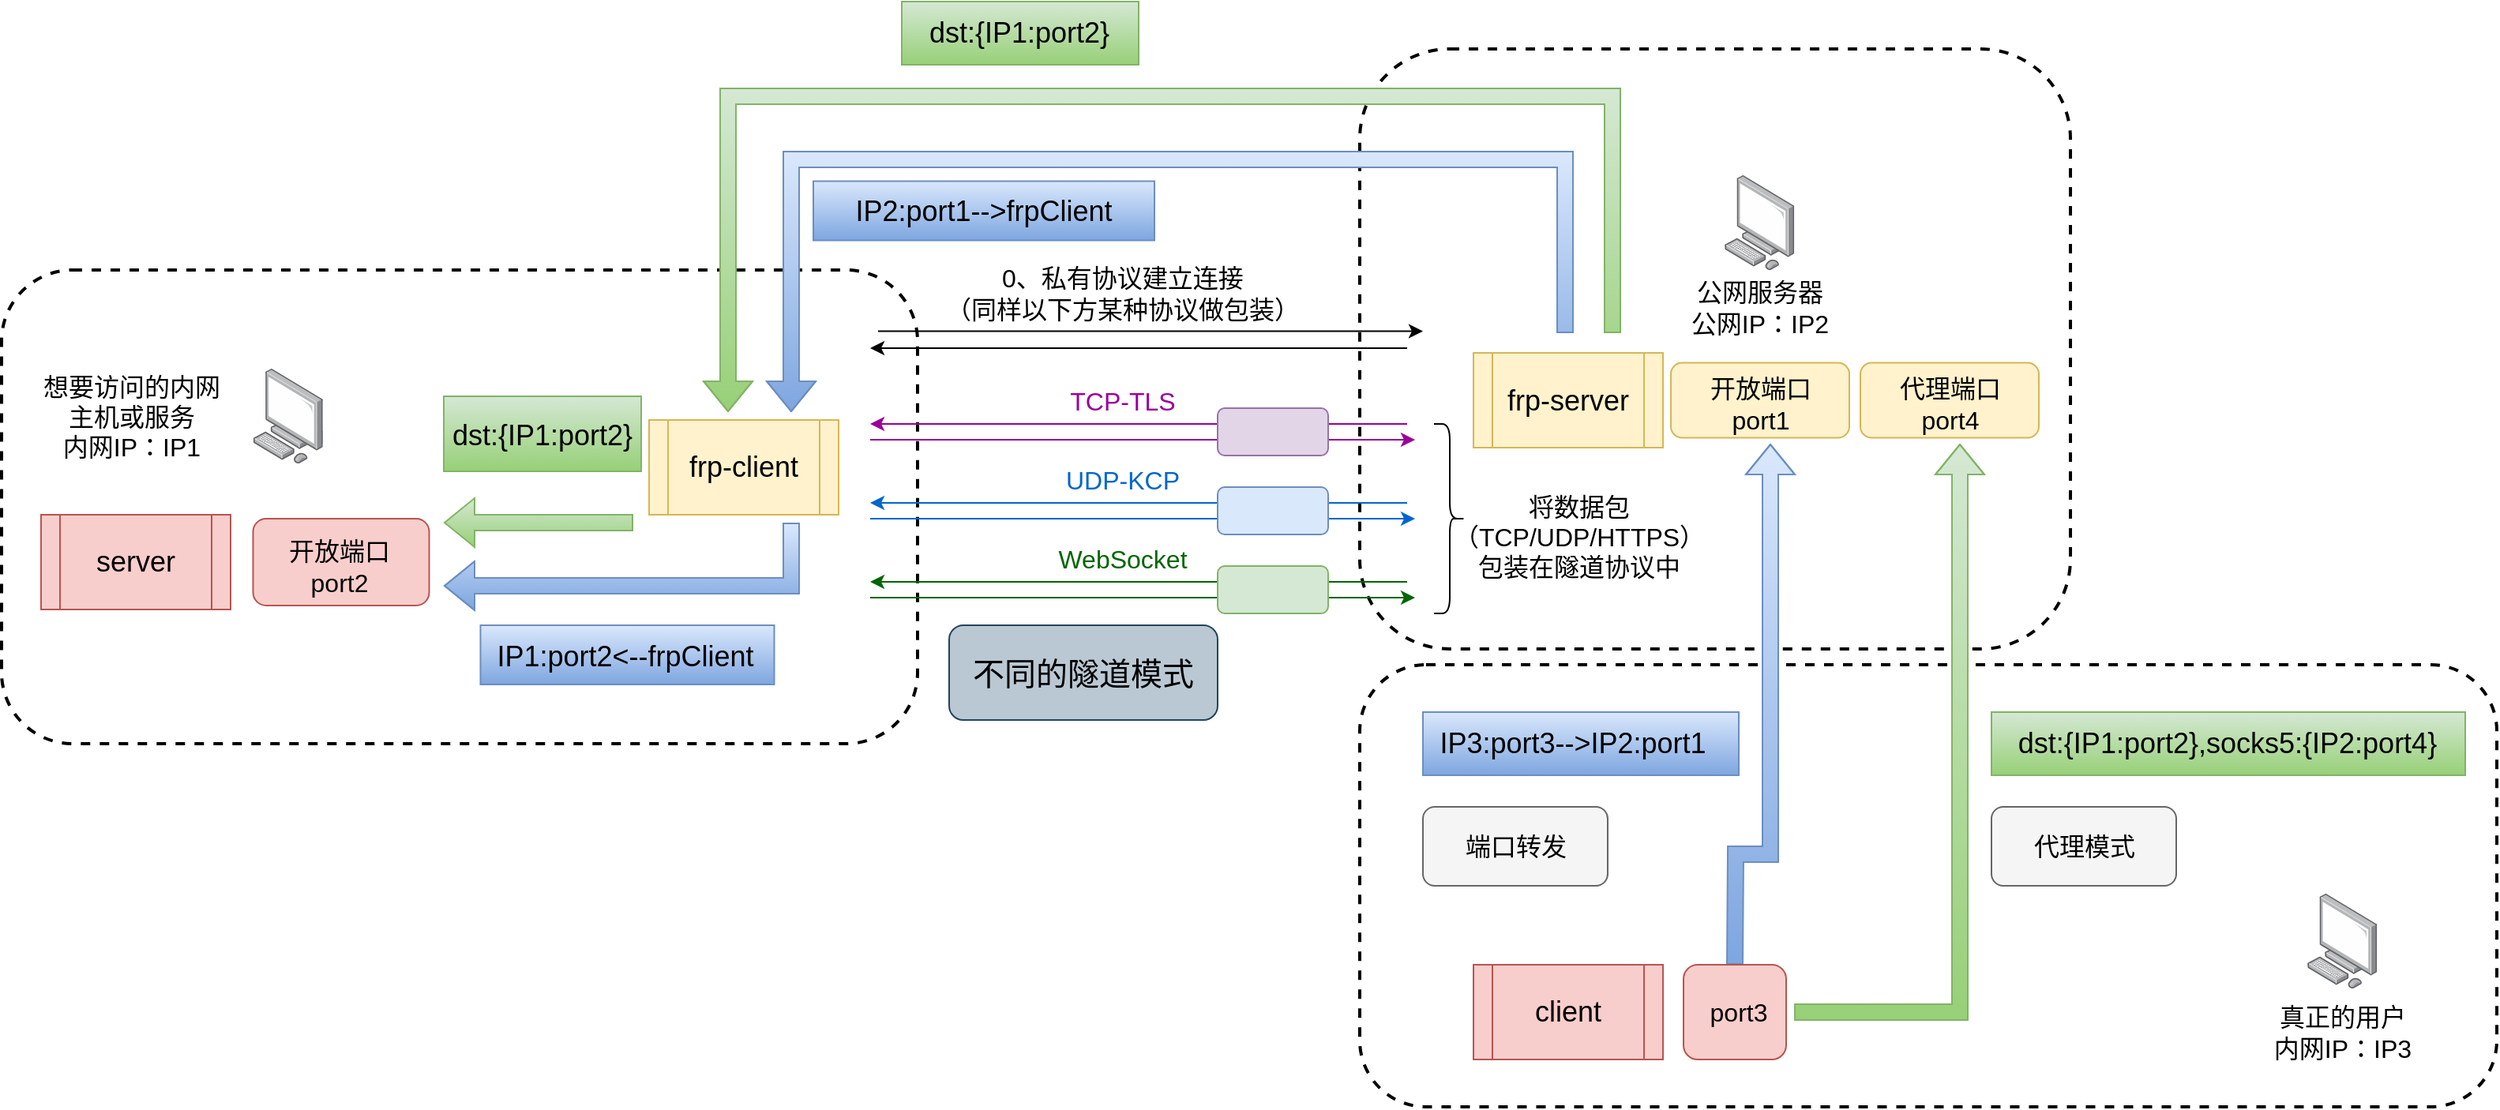<mxfile version="21.2.8" type="device">
  <diagram name="第 1 页" id="-6tzO9thv0duzDfdr6pI">
    <mxGraphModel dx="2375" dy="894" grid="1" gridSize="10" guides="1" tooltips="1" connect="1" arrows="1" fold="1" page="1" pageScale="1" pageWidth="827" pageHeight="1169" math="0" shadow="0">
      <root>
        <mxCell id="0" />
        <mxCell id="1" parent="0" />
        <mxCell id="mPhKjkjH0wH_GJncIGl8-31" value="" style="rounded=1;whiteSpace=wrap;html=1;dashed=1;strokeWidth=2;" vertex="1" parent="1">
          <mxGeometry x="760" y="160" width="450" height="380" as="geometry" />
        </mxCell>
        <mxCell id="mPhKjkjH0wH_GJncIGl8-34" value="" style="rounded=1;whiteSpace=wrap;html=1;dashed=1;strokeWidth=2;" vertex="1" parent="1">
          <mxGeometry x="-100" y="300" width="580" height="300" as="geometry" />
        </mxCell>
        <mxCell id="xLH1ZgLUJUFJC4OoAu4b-2" value="" style="rounded=1;whiteSpace=wrap;html=1;dashed=1;strokeWidth=2;" parent="1" vertex="1">
          <mxGeometry x="760" y="550" width="720" height="280" as="geometry" />
        </mxCell>
        <mxCell id="mPhKjkjH0wH_GJncIGl8-54" value="" style="rounded=1;whiteSpace=wrap;html=1;fillColor=#f5f5f5;fontColor=#333333;strokeColor=#666666;" vertex="1" parent="1">
          <mxGeometry x="800" y="640" width="117" height="50" as="geometry" />
        </mxCell>
        <mxCell id="mPhKjkjH0wH_GJncIGl8-52" value="" style="rounded=1;whiteSpace=wrap;html=1;fillColor=#bac8d3;strokeColor=#23445d;" vertex="1" parent="1">
          <mxGeometry x="500" y="525" width="170" height="60" as="geometry" />
        </mxCell>
        <mxCell id="mPhKjkjH0wH_GJncIGl8-49" value="" style="rounded=0;whiteSpace=wrap;html=1;fillColor=#dae8fc;strokeColor=#6c8ebf;gradientColor=#7ea6e0;" vertex="1" parent="1">
          <mxGeometry x="800" y="580" width="200" height="40" as="geometry" />
        </mxCell>
        <mxCell id="mPhKjkjH0wH_GJncIGl8-46" value="" style="rounded=1;whiteSpace=wrap;html=1;fillColor=#f8cecc;strokeColor=#b85450;" vertex="1" parent="1">
          <mxGeometry x="59.25" y="457.5" width="111.5" height="55" as="geometry" />
        </mxCell>
        <mxCell id="mPhKjkjH0wH_GJncIGl8-27" value="" style="rounded=1;whiteSpace=wrap;html=1;fillColor=#fff2cc;strokeColor=#d6b656;" vertex="1" parent="1">
          <mxGeometry x="957" y="358.75" width="113" height="47.5" as="geometry" />
        </mxCell>
        <mxCell id="xLH1ZgLUJUFJC4OoAu4b-4" value="&lt;font style=&quot;font-size: 16px;&quot;&gt;想要访问的内网主机或服务&lt;br&gt;内网IP：IP1&lt;br&gt;&lt;/font&gt;" style="text;strokeColor=none;align=center;fillColor=none;html=1;verticalAlign=middle;whiteSpace=wrap;rounded=0;" parent="1" vertex="1">
          <mxGeometry x="-75" y="370" width="115" height="45" as="geometry" />
        </mxCell>
        <mxCell id="xLH1ZgLUJUFJC4OoAu4b-13" value="" style="image;points=[];aspect=fixed;html=1;align=center;shadow=0;dashed=0;image=img/lib/allied_telesis/computer_and_terminals/Personal_Computer.svg;" parent="1" vertex="1">
          <mxGeometry x="59.25" y="362.5" width="44.27" height="60" as="geometry" />
        </mxCell>
        <mxCell id="mPhKjkjH0wH_GJncIGl8-1" value="&lt;font style=&quot;font-size: 20px;&quot;&gt;不同的隧道模式&lt;/font&gt;" style="text;strokeColor=none;align=center;fillColor=none;html=1;verticalAlign=middle;whiteSpace=wrap;rounded=0;" vertex="1" parent="1">
          <mxGeometry x="510" y="540" width="150" height="30" as="geometry" />
        </mxCell>
        <mxCell id="mPhKjkjH0wH_GJncIGl8-3" value="" style="shape=process;whiteSpace=wrap;html=1;backgroundOutline=1;fillColor=#fff2cc;strokeColor=#d6b656;" vertex="1" parent="1">
          <mxGeometry x="310" y="395" width="120" height="60" as="geometry" />
        </mxCell>
        <mxCell id="mPhKjkjH0wH_GJncIGl8-4" value="&lt;font style=&quot;font-size: 18px;&quot;&gt;frp-client&lt;/font&gt;" style="text;strokeColor=none;align=center;fillColor=none;html=1;verticalAlign=middle;whiteSpace=wrap;rounded=0;" vertex="1" parent="1">
          <mxGeometry x="305" y="410" width="130" height="30" as="geometry" />
        </mxCell>
        <mxCell id="mPhKjkjH0wH_GJncIGl8-6" value="" style="shape=process;whiteSpace=wrap;html=1;backgroundOutline=1;fillColor=#fff2cc;strokeColor=#d6b656;" vertex="1" parent="1">
          <mxGeometry x="832" y="352.5" width="120" height="60" as="geometry" />
        </mxCell>
        <mxCell id="mPhKjkjH0wH_GJncIGl8-7" value="&lt;font style=&quot;font-size: 18px;&quot;&gt;frp-server&lt;/font&gt;" style="text;strokeColor=none;align=center;fillColor=none;html=1;verticalAlign=middle;whiteSpace=wrap;rounded=0;" vertex="1" parent="1">
          <mxGeometry x="827" y="367.5" width="130" height="30" as="geometry" />
        </mxCell>
        <mxCell id="mPhKjkjH0wH_GJncIGl8-8" value="" style="endArrow=classic;html=1;rounded=0;" edge="1" parent="1">
          <mxGeometry width="50" height="50" relative="1" as="geometry">
            <mxPoint x="455" y="338.75" as="sourcePoint" />
            <mxPoint x="800" y="338.75" as="targetPoint" />
          </mxGeometry>
        </mxCell>
        <mxCell id="mPhKjkjH0wH_GJncIGl8-9" value="&lt;font style=&quot;font-size: 16px;&quot;&gt;0、私有协议建立连接&lt;br&gt;（同样以下方某种协议做包装）&lt;/font&gt;" style="text;strokeColor=none;align=center;fillColor=none;html=1;verticalAlign=middle;whiteSpace=wrap;rounded=0;" vertex="1" parent="1">
          <mxGeometry x="490" y="300" width="240" height="30" as="geometry" />
        </mxCell>
        <mxCell id="mPhKjkjH0wH_GJncIGl8-10" value="" style="endArrow=classic;html=1;rounded=0;" edge="1" parent="1">
          <mxGeometry width="50" height="50" relative="1" as="geometry">
            <mxPoint x="790" y="349.5" as="sourcePoint" />
            <mxPoint x="450" y="349.5" as="targetPoint" />
          </mxGeometry>
        </mxCell>
        <mxCell id="mPhKjkjH0wH_GJncIGl8-11" value="" style="endArrow=classic;html=1;rounded=0;strokeColor=#990099;" edge="1" parent="1">
          <mxGeometry width="50" height="50" relative="1" as="geometry">
            <mxPoint x="790" y="397.5" as="sourcePoint" />
            <mxPoint x="450" y="397.5" as="targetPoint" />
          </mxGeometry>
        </mxCell>
        <mxCell id="mPhKjkjH0wH_GJncIGl8-12" value="" style="endArrow=classic;html=1;rounded=0;strokeColor=#990099;" edge="1" parent="1">
          <mxGeometry width="50" height="50" relative="1" as="geometry">
            <mxPoint x="450" y="407.5" as="sourcePoint" />
            <mxPoint x="795" y="407.5" as="targetPoint" />
          </mxGeometry>
        </mxCell>
        <mxCell id="mPhKjkjH0wH_GJncIGl8-13" value="" style="endArrow=classic;html=1;rounded=0;strokeColor=#0066CC;" edge="1" parent="1">
          <mxGeometry width="50" height="50" relative="1" as="geometry">
            <mxPoint x="790" y="447.5" as="sourcePoint" />
            <mxPoint x="450" y="447.5" as="targetPoint" />
          </mxGeometry>
        </mxCell>
        <mxCell id="mPhKjkjH0wH_GJncIGl8-14" value="" style="endArrow=classic;html=1;rounded=0;strokeColor=#0066CC;" edge="1" parent="1">
          <mxGeometry width="50" height="50" relative="1" as="geometry">
            <mxPoint x="450" y="457.5" as="sourcePoint" />
            <mxPoint x="795" y="457.5" as="targetPoint" />
          </mxGeometry>
        </mxCell>
        <mxCell id="mPhKjkjH0wH_GJncIGl8-15" value="" style="endArrow=classic;html=1;rounded=0;strokeColor=#006600;" edge="1" parent="1">
          <mxGeometry width="50" height="50" relative="1" as="geometry">
            <mxPoint x="790" y="497.5" as="sourcePoint" />
            <mxPoint x="450" y="497.5" as="targetPoint" />
          </mxGeometry>
        </mxCell>
        <mxCell id="mPhKjkjH0wH_GJncIGl8-16" value="" style="endArrow=classic;html=1;rounded=0;strokeColor=#006600;" edge="1" parent="1">
          <mxGeometry width="50" height="50" relative="1" as="geometry">
            <mxPoint x="450" y="507.5" as="sourcePoint" />
            <mxPoint x="795" y="507.5" as="targetPoint" />
          </mxGeometry>
        </mxCell>
        <mxCell id="mPhKjkjH0wH_GJncIGl8-17" value="" style="shape=curlyBracket;whiteSpace=wrap;html=1;rounded=1;flipH=1;labelPosition=right;verticalLabelPosition=middle;align=left;verticalAlign=middle;" vertex="1" parent="1">
          <mxGeometry x="807" y="397.5" width="20" height="120" as="geometry" />
        </mxCell>
        <mxCell id="mPhKjkjH0wH_GJncIGl8-18" value="&lt;font style=&quot;font-size: 16px;&quot;&gt;将数据包（TCP/UDP/HTTPS）包装在隧道协议中&lt;/font&gt;" style="text;strokeColor=none;align=center;fillColor=none;html=1;verticalAlign=middle;whiteSpace=wrap;rounded=0;" vertex="1" parent="1">
          <mxGeometry x="820" y="412.5" width="158" height="112.5" as="geometry" />
        </mxCell>
        <mxCell id="mPhKjkjH0wH_GJncIGl8-19" value="&lt;font color=&quot;#990099&quot; style=&quot;font-size: 16px;&quot;&gt;TCP-TLS&lt;/font&gt;" style="text;strokeColor=none;align=center;fillColor=none;html=1;verticalAlign=middle;whiteSpace=wrap;rounded=0;" vertex="1" parent="1">
          <mxGeometry x="490" y="367.5" width="240" height="30" as="geometry" />
        </mxCell>
        <mxCell id="mPhKjkjH0wH_GJncIGl8-20" value="&lt;font color=&quot;#0066cc&quot; style=&quot;font-size: 16px;&quot;&gt;UDP-KCP&lt;/font&gt;" style="text;strokeColor=none;align=center;fillColor=none;html=1;verticalAlign=middle;whiteSpace=wrap;rounded=0;" vertex="1" parent="1">
          <mxGeometry x="490" y="417.5" width="240" height="30" as="geometry" />
        </mxCell>
        <mxCell id="mPhKjkjH0wH_GJncIGl8-21" value="&lt;font color=&quot;#006600&quot; style=&quot;font-size: 16px;&quot;&gt;WebSocket&lt;/font&gt;" style="text;strokeColor=none;align=center;fillColor=none;html=1;verticalAlign=middle;whiteSpace=wrap;rounded=0;" vertex="1" parent="1">
          <mxGeometry x="490" y="467.5" width="240" height="30" as="geometry" />
        </mxCell>
        <mxCell id="mPhKjkjH0wH_GJncIGl8-22" value="" style="shape=process;whiteSpace=wrap;html=1;backgroundOutline=1;fillColor=#f8cecc;strokeColor=#b85450;" vertex="1" parent="1">
          <mxGeometry x="-75" y="455" width="120" height="60" as="geometry" />
        </mxCell>
        <mxCell id="mPhKjkjH0wH_GJncIGl8-23" value="" style="shape=process;whiteSpace=wrap;html=1;backgroundOutline=1;fillColor=#f8cecc;strokeColor=#b85450;" vertex="1" parent="1">
          <mxGeometry x="832" y="740" width="120" height="60" as="geometry" />
        </mxCell>
        <mxCell id="mPhKjkjH0wH_GJncIGl8-24" value="&lt;font style=&quot;font-size: 18px;&quot;&gt;client&lt;/font&gt;" style="text;strokeColor=none;align=center;fillColor=none;html=1;verticalAlign=middle;whiteSpace=wrap;rounded=0;" vertex="1" parent="1">
          <mxGeometry x="827" y="755" width="130" height="30" as="geometry" />
        </mxCell>
        <mxCell id="mPhKjkjH0wH_GJncIGl8-25" value="&lt;font style=&quot;font-size: 18px;&quot;&gt;server&lt;/font&gt;" style="text;strokeColor=none;align=center;fillColor=none;html=1;verticalAlign=middle;whiteSpace=wrap;rounded=0;" vertex="1" parent="1">
          <mxGeometry x="-80" y="470" width="130" height="30" as="geometry" />
        </mxCell>
        <mxCell id="mPhKjkjH0wH_GJncIGl8-26" value="&lt;font style=&quot;font-size: 16px;&quot;&gt;开放端口port1&lt;/font&gt;" style="text;align=center;html=1;verticalAlign=middle;whiteSpace=wrap;rounded=0;" vertex="1" parent="1">
          <mxGeometry x="964.5" y="370" width="98" height="30" as="geometry" />
        </mxCell>
        <mxCell id="mPhKjkjH0wH_GJncIGl8-29" value="" style="shape=flexArrow;endArrow=classic;html=1;rounded=0;fillColor=#dae8fc;strokeColor=#6c8ebf;gradientColor=#7ea6e0;exitX=0.5;exitY=0;exitDx=0;exitDy=0;" edge="1" parent="1" source="mPhKjkjH0wH_GJncIGl8-50">
          <mxGeometry width="50" height="50" relative="1" as="geometry">
            <mxPoint x="1020" y="770" as="sourcePoint" />
            <mxPoint x="1020" y="410" as="targetPoint" />
            <Array as="points">
              <mxPoint x="998" y="670" />
              <mxPoint x="1020" y="670" />
            </Array>
          </mxGeometry>
        </mxCell>
        <mxCell id="mPhKjkjH0wH_GJncIGl8-30" value="" style="shape=flexArrow;endArrow=classic;html=1;rounded=0;fillColor=#dae8fc;gradientColor=#7ea6e0;strokeColor=#6c8ebf;" edge="1" parent="1">
          <mxGeometry width="50" height="50" relative="1" as="geometry">
            <mxPoint x="400" y="460" as="sourcePoint" />
            <mxPoint x="180" y="500" as="targetPoint" />
            <Array as="points">
              <mxPoint x="400" y="500" />
            </Array>
          </mxGeometry>
        </mxCell>
        <mxCell id="mPhKjkjH0wH_GJncIGl8-32" value="&lt;font style=&quot;font-size: 16px;&quot;&gt;公网服务器&lt;br&gt;公网IP：IP2&lt;br&gt;&lt;/font&gt;" style="text;strokeColor=none;align=center;fillColor=none;html=1;verticalAlign=middle;whiteSpace=wrap;rounded=0;" vertex="1" parent="1">
          <mxGeometry x="966" y="308.75" width="95" height="30" as="geometry" />
        </mxCell>
        <mxCell id="mPhKjkjH0wH_GJncIGl8-33" value="" style="image;points=[];aspect=fixed;html=1;align=center;shadow=0;dashed=0;image=img/lib/allied_telesis/computer_and_terminals/Personal_Computer.svg;" vertex="1" parent="1">
          <mxGeometry x="991" y="240" width="44.27" height="60" as="geometry" />
        </mxCell>
        <mxCell id="mPhKjkjH0wH_GJncIGl8-35" value="&lt;font style=&quot;font-size: 16px;&quot;&gt;真正的用户&lt;br&gt;内网IP：IP3&lt;br&gt;&lt;/font&gt;" style="text;strokeColor=none;align=center;fillColor=none;html=1;verticalAlign=middle;whiteSpace=wrap;rounded=0;" vertex="1" parent="1">
          <mxGeometry x="1324.64" y="760" width="115" height="45" as="geometry" />
        </mxCell>
        <mxCell id="mPhKjkjH0wH_GJncIGl8-36" value="" style="image;points=[];aspect=fixed;html=1;align=center;shadow=0;dashed=0;image=img/lib/allied_telesis/computer_and_terminals/Personal_Computer.svg;" vertex="1" parent="1">
          <mxGeometry x="1360" y="695" width="44.27" height="60" as="geometry" />
        </mxCell>
        <mxCell id="mPhKjkjH0wH_GJncIGl8-37" value="" style="rounded=1;whiteSpace=wrap;html=1;fillColor=#e1d5e7;strokeColor=#9673a6;" vertex="1" parent="1">
          <mxGeometry x="670" y="387.5" width="70" height="30" as="geometry" />
        </mxCell>
        <mxCell id="mPhKjkjH0wH_GJncIGl8-39" value="" style="rounded=1;whiteSpace=wrap;html=1;fillColor=#dae8fc;strokeColor=#6c8ebf;" vertex="1" parent="1">
          <mxGeometry x="670" y="437.5" width="70" height="30" as="geometry" />
        </mxCell>
        <mxCell id="mPhKjkjH0wH_GJncIGl8-40" value="" style="rounded=1;whiteSpace=wrap;html=1;strokeColor=#82b366;fillColor=#d5e8d4;" vertex="1" parent="1">
          <mxGeometry x="670" y="487.5" width="70" height="30" as="geometry" />
        </mxCell>
        <mxCell id="mPhKjkjH0wH_GJncIGl8-41" value="" style="shape=flexArrow;endArrow=classic;html=1;rounded=0;fillColor=#dae8fc;gradientColor=#7ea6e0;strokeColor=#6c8ebf;" edge="1" parent="1">
          <mxGeometry width="50" height="50" relative="1" as="geometry">
            <mxPoint x="890" y="340" as="sourcePoint" />
            <mxPoint x="400" y="390" as="targetPoint" />
            <Array as="points">
              <mxPoint x="890" y="230" />
              <mxPoint x="400" y="230" />
            </Array>
          </mxGeometry>
        </mxCell>
        <mxCell id="mPhKjkjH0wH_GJncIGl8-43" value="&lt;font style=&quot;font-size: 16px;&quot;&gt;开放端口port2&lt;/font&gt;" style="text;align=center;html=1;verticalAlign=middle;whiteSpace=wrap;rounded=0;" vertex="1" parent="1">
          <mxGeometry x="65.25" y="462.5" width="98" height="50" as="geometry" />
        </mxCell>
        <mxCell id="mPhKjkjH0wH_GJncIGl8-48" value="&lt;font style=&quot;font-size: 18px;&quot;&gt;IP3:port3--&amp;gt;IP2:port1&lt;/font&gt;" style="text;strokeColor=none;align=center;fillColor=none;html=1;verticalAlign=middle;whiteSpace=wrap;rounded=0;" vertex="1" parent="1">
          <mxGeometry x="800" y="582.5" width="189.83" height="35" as="geometry" />
        </mxCell>
        <mxCell id="mPhKjkjH0wH_GJncIGl8-50" value="" style="rounded=1;whiteSpace=wrap;html=1;fillColor=#f8cecc;strokeColor=#b85450;" vertex="1" parent="1">
          <mxGeometry x="965" y="740" width="65" height="60" as="geometry" />
        </mxCell>
        <mxCell id="mPhKjkjH0wH_GJncIGl8-51" value="&lt;font style=&quot;font-size: 16px;&quot;&gt;port3&lt;/font&gt;" style="text;strokeColor=none;align=center;fillColor=none;html=1;verticalAlign=middle;whiteSpace=wrap;rounded=0;" vertex="1" parent="1">
          <mxGeometry x="965" y="747.5" width="70" height="45" as="geometry" />
        </mxCell>
        <mxCell id="mPhKjkjH0wH_GJncIGl8-53" value="&lt;font style=&quot;font-size: 16px;&quot;&gt;端口转发&lt;/font&gt;" style="text;strokeColor=none;align=center;fillColor=none;html=1;verticalAlign=middle;whiteSpace=wrap;rounded=0;" vertex="1" parent="1">
          <mxGeometry x="803.5" y="650" width="110" height="30" as="geometry" />
        </mxCell>
        <mxCell id="mPhKjkjH0wH_GJncIGl8-55" value="" style="rounded=1;whiteSpace=wrap;html=1;fillColor=#fff2cc;strokeColor=#d6b656;" vertex="1" parent="1">
          <mxGeometry x="1077" y="358.75" width="113" height="47.5" as="geometry" />
        </mxCell>
        <mxCell id="mPhKjkjH0wH_GJncIGl8-56" value="&lt;font style=&quot;font-size: 16px;&quot;&gt;代理端口&lt;br&gt;port4&lt;br&gt;&lt;/font&gt;" style="text;align=center;html=1;verticalAlign=middle;whiteSpace=wrap;rounded=0;" vertex="1" parent="1">
          <mxGeometry x="1084.64" y="370" width="98" height="30" as="geometry" />
        </mxCell>
        <mxCell id="mPhKjkjH0wH_GJncIGl8-57" value="" style="shape=flexArrow;endArrow=classic;html=1;rounded=0;exitX=1;exitY=0.5;exitDx=0;exitDy=0;fillColor=#d5e8d4;gradientColor=#97d077;strokeColor=#82b366;" edge="1" parent="1" source="mPhKjkjH0wH_GJncIGl8-51">
          <mxGeometry width="50" height="50" relative="1" as="geometry">
            <mxPoint x="1100" y="760" as="sourcePoint" />
            <mxPoint x="1140" y="410" as="targetPoint" />
            <Array as="points">
              <mxPoint x="1140" y="770" />
            </Array>
          </mxGeometry>
        </mxCell>
        <mxCell id="mPhKjkjH0wH_GJncIGl8-58" value="" style="shape=flexArrow;endArrow=classic;html=1;rounded=0;fillColor=#d5e8d4;gradientColor=#97d077;strokeColor=#82b366;" edge="1" parent="1">
          <mxGeometry width="50" height="50" relative="1" as="geometry">
            <mxPoint x="920" y="340" as="sourcePoint" />
            <mxPoint x="360" y="390" as="targetPoint" />
            <Array as="points">
              <mxPoint x="920" y="190" />
              <mxPoint x="360" y="190" />
            </Array>
          </mxGeometry>
        </mxCell>
        <mxCell id="mPhKjkjH0wH_GJncIGl8-59" value="" style="rounded=1;whiteSpace=wrap;html=1;fillColor=#f5f5f5;fontColor=#333333;strokeColor=#666666;" vertex="1" parent="1">
          <mxGeometry x="1160" y="640" width="117" height="50" as="geometry" />
        </mxCell>
        <mxCell id="mPhKjkjH0wH_GJncIGl8-60" value="" style="rounded=0;whiteSpace=wrap;html=1;fillColor=#d5e8d4;strokeColor=#82b366;gradientColor=#97d077;" vertex="1" parent="1">
          <mxGeometry x="1160" y="580" width="300" height="40" as="geometry" />
        </mxCell>
        <mxCell id="mPhKjkjH0wH_GJncIGl8-61" value="&lt;font style=&quot;font-size: 18px;&quot;&gt;dst:{IP1:port2},socks5:{IP2:port4}&lt;/font&gt;" style="text;strokeColor=none;align=center;fillColor=none;html=1;verticalAlign=middle;whiteSpace=wrap;rounded=0;" vertex="1" parent="1">
          <mxGeometry x="1169.28" y="582.5" width="280.55" height="35" as="geometry" />
        </mxCell>
        <mxCell id="mPhKjkjH0wH_GJncIGl8-62" value="&lt;span style=&quot;font-size: 16px;&quot;&gt;代理模式&lt;/span&gt;" style="text;strokeColor=none;align=center;fillColor=none;html=1;verticalAlign=middle;whiteSpace=wrap;rounded=0;" vertex="1" parent="1">
          <mxGeometry x="1163.5" y="650" width="110" height="30" as="geometry" />
        </mxCell>
        <mxCell id="mPhKjkjH0wH_GJncIGl8-63" value="" style="shape=flexArrow;endArrow=classic;html=1;rounded=0;fillColor=#d5e8d4;gradientColor=#97d077;strokeColor=#82b366;" edge="1" parent="1">
          <mxGeometry width="50" height="50" relative="1" as="geometry">
            <mxPoint x="300" y="460" as="sourcePoint" />
            <mxPoint x="180" y="460" as="targetPoint" />
          </mxGeometry>
        </mxCell>
        <mxCell id="mPhKjkjH0wH_GJncIGl8-64" value="" style="rounded=0;whiteSpace=wrap;html=1;fillColor=#dae8fc;strokeColor=#6c8ebf;gradientColor=#7ea6e0;" vertex="1" parent="1">
          <mxGeometry x="414" y="243.75" width="216" height="37.5" as="geometry" />
        </mxCell>
        <mxCell id="mPhKjkjH0wH_GJncIGl8-65" value="&lt;font style=&quot;font-size: 18px;&quot;&gt;IP2:port1--&amp;gt;frpClient&lt;/font&gt;" style="text;strokeColor=none;align=center;fillColor=none;html=1;verticalAlign=middle;whiteSpace=wrap;rounded=0;" vertex="1" parent="1">
          <mxGeometry x="427" y="245" width="190" height="35" as="geometry" />
        </mxCell>
        <mxCell id="mPhKjkjH0wH_GJncIGl8-66" value="" style="rounded=0;whiteSpace=wrap;html=1;fillColor=#d5e8d4;strokeColor=#82b366;gradientColor=#97d077;" vertex="1" parent="1">
          <mxGeometry x="470" y="130" width="150" height="40" as="geometry" />
        </mxCell>
        <mxCell id="mPhKjkjH0wH_GJncIGl8-67" value="&lt;font style=&quot;font-size: 18px;&quot;&gt;dst:{IP1:port2}&lt;/font&gt;" style="text;strokeColor=none;align=center;fillColor=none;html=1;verticalAlign=middle;whiteSpace=wrap;rounded=0;" vertex="1" parent="1">
          <mxGeometry x="479.28" y="132.5" width="130.72" height="35" as="geometry" />
        </mxCell>
        <mxCell id="mPhKjkjH0wH_GJncIGl8-68" value="" style="rounded=0;whiteSpace=wrap;html=1;fillColor=#dae8fc;strokeColor=#6c8ebf;gradientColor=#7ea6e0;" vertex="1" parent="1">
          <mxGeometry x="203.25" y="525" width="186" height="37.5" as="geometry" />
        </mxCell>
        <mxCell id="mPhKjkjH0wH_GJncIGl8-69" value="&lt;font style=&quot;font-size: 18px;&quot;&gt;IP1:port2&amp;lt;--frpClient&lt;/font&gt;" style="text;strokeColor=none;align=center;fillColor=none;html=1;verticalAlign=middle;whiteSpace=wrap;rounded=0;" vertex="1" parent="1">
          <mxGeometry x="190" y="527.5" width="210" height="35" as="geometry" />
        </mxCell>
        <mxCell id="mPhKjkjH0wH_GJncIGl8-70" value="" style="rounded=0;whiteSpace=wrap;html=1;fillColor=#d5e8d4;strokeColor=#82b366;gradientColor=#97d077;" vertex="1" parent="1">
          <mxGeometry x="180" y="380" width="125" height="47.5" as="geometry" />
        </mxCell>
        <mxCell id="mPhKjkjH0wH_GJncIGl8-71" value="&lt;font style=&quot;font-size: 18px;&quot;&gt;dst:{IP1:port2}&lt;/font&gt;" style="text;strokeColor=none;align=center;fillColor=none;html=1;verticalAlign=middle;whiteSpace=wrap;rounded=0;" vertex="1" parent="1">
          <mxGeometry x="180" y="387.5" width="125" height="35" as="geometry" />
        </mxCell>
      </root>
    </mxGraphModel>
  </diagram>
</mxfile>
